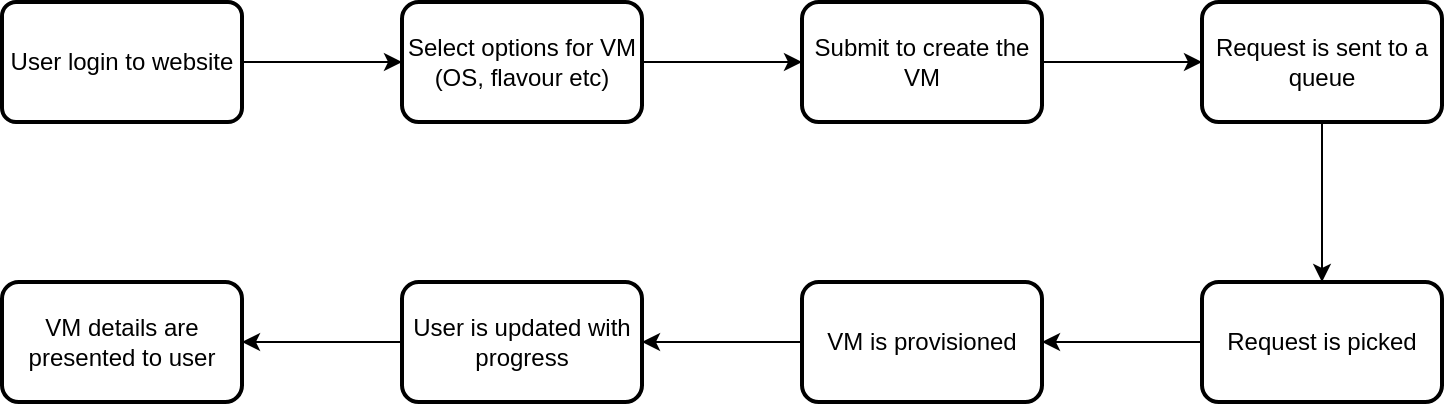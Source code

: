 <mxfile version="22.0.4" type="github">
  <diagram name="Page-1" id="74b105a0-9070-1c63-61bc-23e55f88626e">
    <mxGraphModel dx="993" dy="710" grid="1" gridSize="10" guides="1" tooltips="1" connect="1" arrows="1" fold="1" page="1" pageScale="1.5" pageWidth="1169" pageHeight="826" background="none" math="0" shadow="0">
      <root>
        <mxCell id="0" style=";html=1;" />
        <mxCell id="1" style=";html=1;" parent="0" />
        <mxCell id="FhhrChK7B-d51IeMpH7j-23" value="" style="edgeStyle=orthogonalEdgeStyle;rounded=0;orthogonalLoop=1;jettySize=auto;html=1;" edge="1" parent="1" source="FhhrChK7B-d51IeMpH7j-21" target="FhhrChK7B-d51IeMpH7j-22">
          <mxGeometry relative="1" as="geometry" />
        </mxCell>
        <mxCell id="FhhrChK7B-d51IeMpH7j-21" value="User login to website" style="rounded=1;whiteSpace=wrap;html=1;absoluteArcSize=1;arcSize=14;strokeWidth=2;" vertex="1" parent="1">
          <mxGeometry x="50" y="30" width="120" height="60" as="geometry" />
        </mxCell>
        <mxCell id="FhhrChK7B-d51IeMpH7j-25" value="" style="edgeStyle=orthogonalEdgeStyle;rounded=0;orthogonalLoop=1;jettySize=auto;html=1;" edge="1" parent="1" source="FhhrChK7B-d51IeMpH7j-22" target="FhhrChK7B-d51IeMpH7j-24">
          <mxGeometry relative="1" as="geometry" />
        </mxCell>
        <mxCell id="FhhrChK7B-d51IeMpH7j-22" value="Select options for VM (OS, flavour etc)" style="whiteSpace=wrap;html=1;rounded=1;arcSize=14;strokeWidth=2;" vertex="1" parent="1">
          <mxGeometry x="250" y="30" width="120" height="60" as="geometry" />
        </mxCell>
        <mxCell id="FhhrChK7B-d51IeMpH7j-27" value="" style="edgeStyle=orthogonalEdgeStyle;rounded=0;orthogonalLoop=1;jettySize=auto;html=1;" edge="1" parent="1" source="FhhrChK7B-d51IeMpH7j-24" target="FhhrChK7B-d51IeMpH7j-26">
          <mxGeometry relative="1" as="geometry" />
        </mxCell>
        <mxCell id="FhhrChK7B-d51IeMpH7j-24" value="Submit to create the VM" style="whiteSpace=wrap;html=1;rounded=1;arcSize=14;strokeWidth=2;" vertex="1" parent="1">
          <mxGeometry x="450" y="30" width="120" height="60" as="geometry" />
        </mxCell>
        <mxCell id="FhhrChK7B-d51IeMpH7j-29" value="" style="edgeStyle=orthogonalEdgeStyle;rounded=0;orthogonalLoop=1;jettySize=auto;html=1;" edge="1" parent="1" source="FhhrChK7B-d51IeMpH7j-26" target="FhhrChK7B-d51IeMpH7j-28">
          <mxGeometry relative="1" as="geometry" />
        </mxCell>
        <mxCell id="FhhrChK7B-d51IeMpH7j-26" value="Request is sent to a queue" style="whiteSpace=wrap;html=1;rounded=1;arcSize=14;strokeWidth=2;" vertex="1" parent="1">
          <mxGeometry x="650" y="30" width="120" height="60" as="geometry" />
        </mxCell>
        <mxCell id="FhhrChK7B-d51IeMpH7j-31" value="" style="edgeStyle=orthogonalEdgeStyle;rounded=0;orthogonalLoop=1;jettySize=auto;html=1;" edge="1" parent="1" source="FhhrChK7B-d51IeMpH7j-28" target="FhhrChK7B-d51IeMpH7j-30">
          <mxGeometry relative="1" as="geometry" />
        </mxCell>
        <mxCell id="FhhrChK7B-d51IeMpH7j-28" value="Request is picked" style="whiteSpace=wrap;html=1;rounded=1;arcSize=14;strokeWidth=2;" vertex="1" parent="1">
          <mxGeometry x="650" y="170" width="120" height="60" as="geometry" />
        </mxCell>
        <mxCell id="FhhrChK7B-d51IeMpH7j-33" value="" style="edgeStyle=orthogonalEdgeStyle;rounded=0;orthogonalLoop=1;jettySize=auto;html=1;" edge="1" parent="1" source="FhhrChK7B-d51IeMpH7j-30" target="FhhrChK7B-d51IeMpH7j-32">
          <mxGeometry relative="1" as="geometry" />
        </mxCell>
        <mxCell id="FhhrChK7B-d51IeMpH7j-30" value="VM is provisioned" style="whiteSpace=wrap;html=1;rounded=1;arcSize=14;strokeWidth=2;" vertex="1" parent="1">
          <mxGeometry x="450" y="170" width="120" height="60" as="geometry" />
        </mxCell>
        <mxCell id="FhhrChK7B-d51IeMpH7j-35" value="" style="edgeStyle=orthogonalEdgeStyle;rounded=0;orthogonalLoop=1;jettySize=auto;html=1;" edge="1" parent="1" source="FhhrChK7B-d51IeMpH7j-32" target="FhhrChK7B-d51IeMpH7j-34">
          <mxGeometry relative="1" as="geometry" />
        </mxCell>
        <mxCell id="FhhrChK7B-d51IeMpH7j-32" value="User is updated with progress" style="whiteSpace=wrap;html=1;rounded=1;arcSize=14;strokeWidth=2;" vertex="1" parent="1">
          <mxGeometry x="250" y="170" width="120" height="60" as="geometry" />
        </mxCell>
        <mxCell id="FhhrChK7B-d51IeMpH7j-34" value="VM details are presented to user" style="whiteSpace=wrap;html=1;rounded=1;arcSize=14;strokeWidth=2;" vertex="1" parent="1">
          <mxGeometry x="50" y="170" width="120" height="60" as="geometry" />
        </mxCell>
      </root>
    </mxGraphModel>
  </diagram>
</mxfile>
